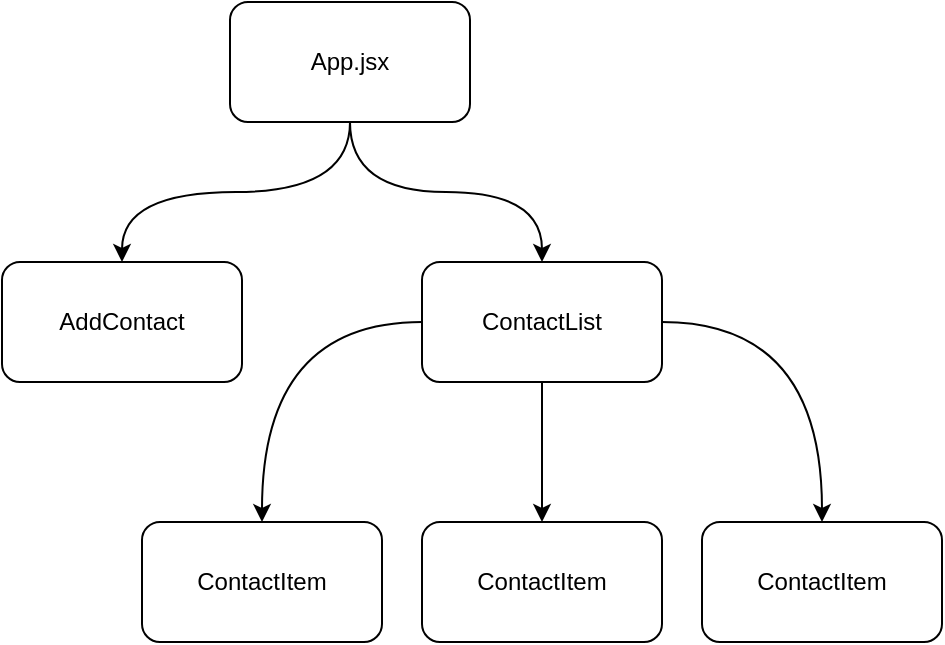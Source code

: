 <mxfile version="23.1.2" type="device">
  <diagram name="Page-1" id="-nqjmpnLXC_N5ZKjvGOK">
    <mxGraphModel dx="1042" dy="535" grid="1" gridSize="10" guides="1" tooltips="1" connect="1" arrows="1" fold="1" page="1" pageScale="1" pageWidth="827" pageHeight="1169" math="0" shadow="0">
      <root>
        <mxCell id="0" />
        <mxCell id="1" parent="0" />
        <mxCell id="52yx5HIT49tvpJhHmBz_-3" style="edgeStyle=orthogonalEdgeStyle;rounded=0;orthogonalLoop=1;jettySize=auto;html=1;curved=1;" edge="1" parent="1" source="52yx5HIT49tvpJhHmBz_-1" target="52yx5HIT49tvpJhHmBz_-2">
          <mxGeometry relative="1" as="geometry" />
        </mxCell>
        <mxCell id="52yx5HIT49tvpJhHmBz_-5" style="edgeStyle=orthogonalEdgeStyle;rounded=0;orthogonalLoop=1;jettySize=auto;html=1;curved=1;" edge="1" parent="1" source="52yx5HIT49tvpJhHmBz_-1" target="52yx5HIT49tvpJhHmBz_-4">
          <mxGeometry relative="1" as="geometry" />
        </mxCell>
        <mxCell id="52yx5HIT49tvpJhHmBz_-1" value="App.jsx" style="rounded=1;whiteSpace=wrap;html=1;" vertex="1" parent="1">
          <mxGeometry x="354" y="160" width="120" height="60" as="geometry" />
        </mxCell>
        <mxCell id="52yx5HIT49tvpJhHmBz_-2" value="AddContact" style="rounded=1;whiteSpace=wrap;html=1;" vertex="1" parent="1">
          <mxGeometry x="240" y="290" width="120" height="60" as="geometry" />
        </mxCell>
        <mxCell id="52yx5HIT49tvpJhHmBz_-10" style="edgeStyle=orthogonalEdgeStyle;rounded=0;orthogonalLoop=1;jettySize=auto;html=1;curved=1;" edge="1" parent="1" source="52yx5HIT49tvpJhHmBz_-4" target="52yx5HIT49tvpJhHmBz_-8">
          <mxGeometry relative="1" as="geometry" />
        </mxCell>
        <mxCell id="52yx5HIT49tvpJhHmBz_-13" style="edgeStyle=orthogonalEdgeStyle;rounded=0;orthogonalLoop=1;jettySize=auto;html=1;" edge="1" parent="1" source="52yx5HIT49tvpJhHmBz_-4" target="52yx5HIT49tvpJhHmBz_-11">
          <mxGeometry relative="1" as="geometry" />
        </mxCell>
        <mxCell id="52yx5HIT49tvpJhHmBz_-14" style="edgeStyle=orthogonalEdgeStyle;rounded=0;orthogonalLoop=1;jettySize=auto;html=1;curved=1;" edge="1" parent="1" source="52yx5HIT49tvpJhHmBz_-4" target="52yx5HIT49tvpJhHmBz_-12">
          <mxGeometry relative="1" as="geometry" />
        </mxCell>
        <mxCell id="52yx5HIT49tvpJhHmBz_-4" value="ContactList" style="rounded=1;whiteSpace=wrap;html=1;" vertex="1" parent="1">
          <mxGeometry x="450" y="290" width="120" height="60" as="geometry" />
        </mxCell>
        <mxCell id="52yx5HIT49tvpJhHmBz_-8" value="ContactItem" style="rounded=1;whiteSpace=wrap;html=1;" vertex="1" parent="1">
          <mxGeometry x="310" y="420" width="120" height="60" as="geometry" />
        </mxCell>
        <mxCell id="52yx5HIT49tvpJhHmBz_-11" value="ContactItem" style="rounded=1;whiteSpace=wrap;html=1;" vertex="1" parent="1">
          <mxGeometry x="450" y="420" width="120" height="60" as="geometry" />
        </mxCell>
        <mxCell id="52yx5HIT49tvpJhHmBz_-12" value="ContactItem" style="rounded=1;whiteSpace=wrap;html=1;" vertex="1" parent="1">
          <mxGeometry x="590" y="420" width="120" height="60" as="geometry" />
        </mxCell>
      </root>
    </mxGraphModel>
  </diagram>
</mxfile>
